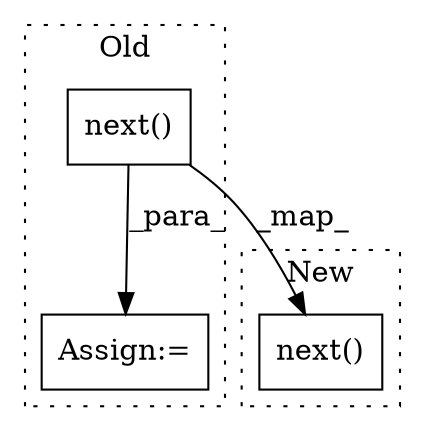 digraph G {
subgraph cluster0 {
1 [label="next()" a="75" s="7079,7115" l="20,1" shape="box"];
3 [label="Assign:=" a="68" s="7269" l="3" shape="box"];
label = "Old";
style="dotted";
}
subgraph cluster1 {
2 [label="next()" a="75" s="7310,7331" l="20,1" shape="box"];
label = "New";
style="dotted";
}
1 -> 2 [label="_map_"];
1 -> 3 [label="_para_"];
}